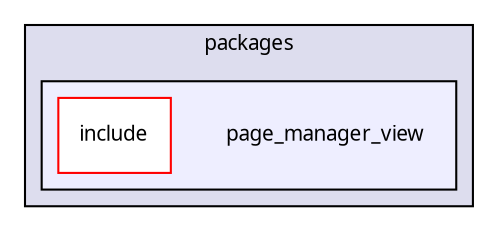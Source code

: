 digraph "packages/page/packages/page_manager/packages/page_manager_view/" {
  compound=true
  node [ fontsize="10", fontname="FreeSans.ttf"];
  edge [ labelfontsize="10", labelfontname="FreeSans.ttf"];
  subgraph clusterdir_71b0d03a8a17c4d6fc494a1f1e83ec01 {
    graph [ bgcolor="#ddddee", pencolor="black", label="packages" fontname="FreeSans.ttf", fontsize="10", URL="dir_71b0d03a8a17c4d6fc494a1f1e83ec01.html"]
  subgraph clusterdir_f7ffa0bc5345a0ca6669b8f955ac440b {
    graph [ bgcolor="#eeeeff", pencolor="black", label="" URL="dir_f7ffa0bc5345a0ca6669b8f955ac440b.html"];
    dir_f7ffa0bc5345a0ca6669b8f955ac440b [shape=plaintext label="page_manager_view"];
    dir_12acac7990776c35279802778528ebec [shape=box label="include" color="red" fillcolor="white" style="filled" URL="dir_12acac7990776c35279802778528ebec.html"];
  }
  }
}
